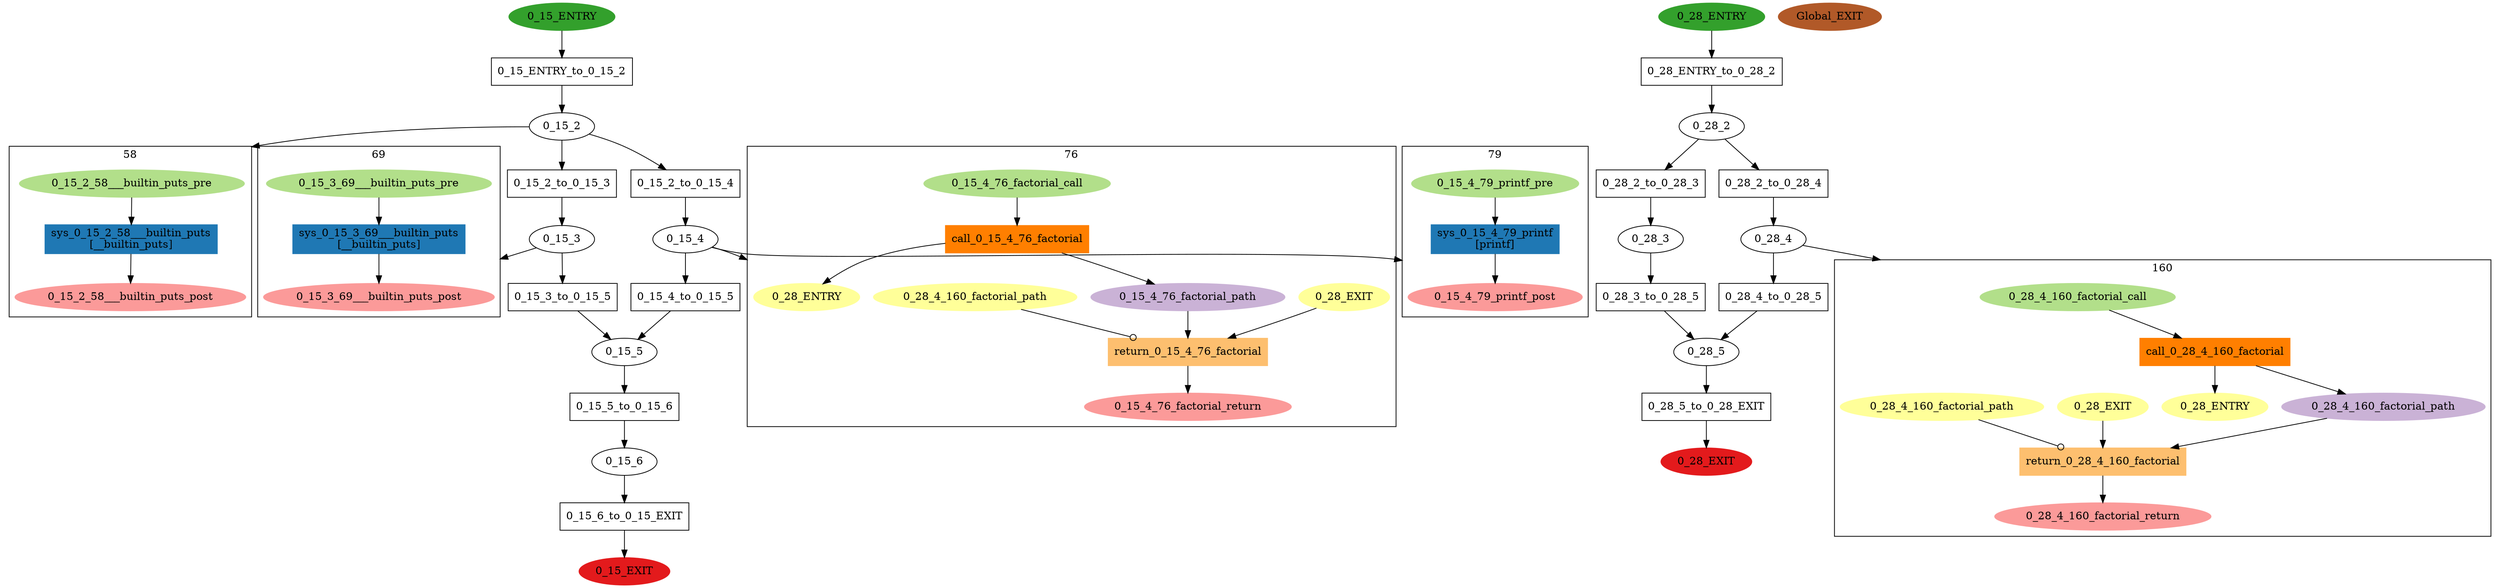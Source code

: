 digraph model { 
compound=true; 
node  [style="filled", colorscheme="paired12"];  "0_15_ENTRY" [shape=ellipse, color=4, style=filled];
  "0_28_EXIT" [shape=ellipse, color=6, style=filled];
  "0_28_3" [shape=ellipse, style=""];
  "0_28_2" [shape=ellipse, style=""];
  "0_28_5" [shape=ellipse, style=""];
  "0_28_4" [shape=ellipse, style=""];
subgraph "cluster_0_28_4_160" { 
label="160"  "0_28_4_160_factorial_call" [shape=ellipse, style=""];
  "0_28_4_160_factorial_path" [shape=ellipse, color=9, style=filled];
  "0_28_4_160_factorial_0_28_4_160_factorial_path_ref" [label="0_28_4_160_factorial_path", shape=ellipse, color=11, style=filled];
  "0_28_4_160_factorial_entry_ref" [label="0_28_ENTRY", shape=ellipse, color=11, style=filled];
  "0_28_4_160_factorial_return" [shape=ellipse, style=""];
  "0_28_4_160_factorial_exit_ref" [label="0_28_EXIT", shape=ellipse, color=11, style=filled];
  "return_0_28_4_160_factorial" [shape=box, style=""];
  "return_0_28_4_160_factorial" [color=7, style=filled];
  "return_0_28_4_160_factorial" [label="return_0_28_4_160_factorial\n"];
  "call_0_28_4_160_factorial" [shape=box, style=""];
  "call_0_28_4_160_factorial" [color=8, style=filled];
  "call_0_28_4_160_factorial" [label="call_0_28_4_160_factorial\n"];
  "call_0_28_4_160_factorial" -> "0_28_4_160_factorial_entry_ref" [label="", arrowhead="normal"];
  "return_0_28_4_160_factorial" -> "0_28_4_160_factorial_return" [label="", arrowhead="normal"];
  "0_28_4_160_factorial_exit_ref" -> "return_0_28_4_160_factorial" [label="", arrowhead="normal"];
  "0_28_4_160_factorial_path" -> "return_0_28_4_160_factorial" [label="", arrowhead="normal"];
  "call_0_28_4_160_factorial" -> "0_28_4_160_factorial_path" [label="", arrowhead="normal"];
  "0_28_4_160_factorial_0_28_4_160_factorial_path_ref" -> "return_0_28_4_160_factorial" [label="", arrowhead="odot"];
  "0_28_4_160_factorial_call" -> "call_0_28_4_160_factorial" [label="", arrowhead="normal"];
}
  "0_28_4" -> "0_28_4_160_factorial_call" [lhead="cluster_0_28_4_160"];
  "0_28_4_160_factorial_call" [color=3, style=filled];
  "0_28_4_160_factorial_return" [color=5, style=filled];
  "0_15_EXIT" [shape=ellipse, color=6, style=filled];
  "0_28_ENTRY" [shape=ellipse, color=4, style=filled];
  "0_15_2" [shape=ellipse, style=""];
subgraph "cluster_0_15_2_58" { 
label="58"  "0_15_2_58___builtin_puts_pre" [shape=ellipse, style=""];
  "0_15_2_58___builtin_puts_post" [shape=ellipse, style=""];
  "sys_0_15_2_58___builtin_puts" [shape=box, style=""];
  "sys_0_15_2_58___builtin_puts" [color=2, style=filled];
  "sys_0_15_2_58___builtin_puts" [label="sys_0_15_2_58___builtin_puts\n[__builtin_puts]"];
  "sys_0_15_2_58___builtin_puts" -> "0_15_2_58___builtin_puts_post" [label="", arrowhead="normal"];
  "0_15_2_58___builtin_puts_pre" -> "sys_0_15_2_58___builtin_puts" [label="", arrowhead="normal"];
}
  "0_15_2" -> "0_15_2_58___builtin_puts_pre" [lhead="cluster_0_15_2_58"];
  "0_15_2_58___builtin_puts_pre" [color=3, style=filled];
  "0_15_2_58___builtin_puts_post" [color=5, style=filled];
  "0_15_3" [shape=ellipse, style=""];
subgraph "cluster_0_15_3_69" { 
label="69"  "0_15_3_69___builtin_puts_post" [shape=ellipse, style=""];
  "0_15_3_69___builtin_puts_pre" [shape=ellipse, style=""];
  "sys_0_15_3_69___builtin_puts" [shape=box, style=""];
  "sys_0_15_3_69___builtin_puts" [color=2, style=filled];
  "sys_0_15_3_69___builtin_puts" [label="sys_0_15_3_69___builtin_puts\n[__builtin_puts]"];
  "sys_0_15_3_69___builtin_puts" -> "0_15_3_69___builtin_puts_post" [label="", arrowhead="normal"];
  "0_15_3_69___builtin_puts_pre" -> "sys_0_15_3_69___builtin_puts" [label="", arrowhead="normal"];
}
  "0_15_3" -> "0_15_3_69___builtin_puts_post" [lhead="cluster_0_15_3_69"];
  "0_15_3_69___builtin_puts_pre" [color=3, style=filled];
  "0_15_3_69___builtin_puts_post" [color=5, style=filled];
  "Global_EXIT" [shape=ellipse, color=12, style=filled];
  "0_15_6" [shape=ellipse, style=""];
  "0_15_4" [shape=ellipse, style=""];
subgraph "cluster_0_15_4_76" { 
label="76"  "0_15_4_76_factorial_entry_ref" [label="0_28_ENTRY", shape=ellipse, color=11, style=filled];
  "0_15_4_76_factorial_0_28_4_160_factorial_path_ref" [label="0_28_4_160_factorial_path", shape=ellipse, color=11, style=filled];
  "0_15_4_76_factorial_return" [shape=ellipse, style=""];
  "0_15_4_76_factorial_exit_ref" [label="0_28_EXIT", shape=ellipse, color=11, style=filled];
  "0_15_4_76_factorial_call" [shape=ellipse, style=""];
  "0_15_4_76_factorial_path" [shape=ellipse, color=9, style=filled];
  "return_0_15_4_76_factorial" [shape=box, style=""];
  "return_0_15_4_76_factorial" [color=7, style=filled];
  "return_0_15_4_76_factorial" [label="return_0_15_4_76_factorial\n"];
  "call_0_15_4_76_factorial" [shape=box, style=""];
  "call_0_15_4_76_factorial" [color=8, style=filled];
  "call_0_15_4_76_factorial" [label="call_0_15_4_76_factorial\n"];
  "return_0_15_4_76_factorial" -> "0_15_4_76_factorial_return" [label="", arrowhead="normal"];
  "call_0_15_4_76_factorial" -> "0_15_4_76_factorial_path" [label="", arrowhead="normal"];
  "call_0_15_4_76_factorial" -> "0_15_4_76_factorial_entry_ref" [label="", arrowhead="normal"];
  "0_15_4_76_factorial_path" -> "return_0_15_4_76_factorial" [label="", arrowhead="normal"];
  "0_15_4_76_factorial_exit_ref" -> "return_0_15_4_76_factorial" [label="", arrowhead="normal"];
  "0_15_4_76_factorial_0_28_4_160_factorial_path_ref" -> "return_0_15_4_76_factorial" [label="", arrowhead="odot"];
  "0_15_4_76_factorial_call" -> "call_0_15_4_76_factorial" [label="", arrowhead="normal"];
}
  "0_15_4" -> "0_15_4_76_factorial_entry_ref" [lhead="cluster_0_15_4_76"];
  "0_15_4_76_factorial_call" [color=3, style=filled];
  "0_15_4_76_factorial_return" [color=5, style=filled];
subgraph "cluster_0_15_4_79" { 
label="79"  "0_15_4_79_printf_post" [shape=ellipse, style=""];
  "0_15_4_79_printf_pre" [shape=ellipse, style=""];
  "sys_0_15_4_79_printf" [shape=box, style=""];
  "sys_0_15_4_79_printf" [color=2, style=filled];
  "sys_0_15_4_79_printf" [label="sys_0_15_4_79_printf\n[printf]"];
  "0_15_4_79_printf_pre" -> "sys_0_15_4_79_printf" [label="", arrowhead="normal"];
  "sys_0_15_4_79_printf" -> "0_15_4_79_printf_post" [label="", arrowhead="normal"];
}
  "0_15_4" -> "0_15_4_79_printf_post" [lhead="cluster_0_15_4_79"];
  "0_15_4_79_printf_pre" [color=3, style=filled];
  "0_15_4_79_printf_post" [color=5, style=filled];
  "0_15_5" [shape=ellipse, style=""];
  "0_15_ENTRY_to_0_15_2" [shape=box, style=""];
  "0_15_ENTRY_to_0_15_2" [label="0_15_ENTRY_to_0_15_2\n"];
  "0_15_2_to_0_15_3" [shape=box, style=""];
  "0_15_2_to_0_15_3" [label="0_15_2_to_0_15_3\n"];
  "0_15_2_to_0_15_4" [shape=box, style=""];
  "0_15_2_to_0_15_4" [label="0_15_2_to_0_15_4\n"];
  "0_15_5_to_0_15_6" [shape=box, style=""];
  "0_15_5_to_0_15_6" [label="0_15_5_to_0_15_6\n"];
  "0_15_3_to_0_15_5" [shape=box, style=""];
  "0_15_3_to_0_15_5" [label="0_15_3_to_0_15_5\n"];
  "0_15_6_to_0_15_EXIT" [shape=box, style=""];
  "0_15_6_to_0_15_EXIT" [label="0_15_6_to_0_15_EXIT\n"];
  "0_28_3_to_0_28_5" [shape=box, style=""];
  "0_28_3_to_0_28_5" [label="0_28_3_to_0_28_5\n"];
  "0_28_4_to_0_28_5" [shape=box, style=""];
  "0_28_4_to_0_28_5" [label="0_28_4_to_0_28_5\n"];
  "0_28_2_to_0_28_3" [shape=box, style=""];
  "0_28_2_to_0_28_3" [label="0_28_2_to_0_28_3\n"];
  "0_28_2_to_0_28_4" [shape=box, style=""];
  "0_28_2_to_0_28_4" [label="0_28_2_to_0_28_4\n"];
  "0_28_ENTRY_to_0_28_2" [shape=box, style=""];
  "0_28_ENTRY_to_0_28_2" [label="0_28_ENTRY_to_0_28_2\n"];
  "0_15_4_to_0_15_5" [shape=box, style=""];
  "0_15_4_to_0_15_5" [label="0_15_4_to_0_15_5\n"];
  "0_28_5_to_0_28_EXIT" [shape=box, style=""];
  "0_28_5_to_0_28_EXIT" [label="0_28_5_to_0_28_EXIT\n"];
  "0_28_2" -> "0_28_2_to_0_28_4" [label="", arrowhead="normal"];
  "0_15_2" -> "0_15_2_to_0_15_3" [label="", arrowhead="normal"];
  "0_15_5" -> "0_15_5_to_0_15_6" [label="", arrowhead="normal"];
  "0_15_3_to_0_15_5" -> "0_15_5" [label="", arrowhead="normal"];
  "0_15_6" -> "0_15_6_to_0_15_EXIT" [label="", arrowhead="normal"];
  "0_28_5" -> "0_28_5_to_0_28_EXIT" [label="", arrowhead="normal"];
  "0_15_4" -> "0_15_4_to_0_15_5" [label="", arrowhead="normal"];
  "0_15_2_to_0_15_3" -> "0_15_3" [label="", arrowhead="normal"];
  "0_15_4_to_0_15_5" -> "0_15_5" [label="", arrowhead="normal"];
  "0_15_5_to_0_15_6" -> "0_15_6" [label="", arrowhead="normal"];
  "0_28_5_to_0_28_EXIT" -> "0_28_EXIT" [label="", arrowhead="normal"];
  "0_15_3" -> "0_15_3_to_0_15_5" [label="", arrowhead="normal"];
  "0_28_3" -> "0_28_3_to_0_28_5" [label="", arrowhead="normal"];
  "0_15_2_to_0_15_4" -> "0_15_4" [label="", arrowhead="normal"];
  "0_28_3_to_0_28_5" -> "0_28_5" [label="", arrowhead="normal"];
  "0_28_2_to_0_28_4" -> "0_28_4" [label="", arrowhead="normal"];
  "0_28_4_to_0_28_5" -> "0_28_5" [label="", arrowhead="normal"];
  "0_28_2" -> "0_28_2_to_0_28_3" [label="", arrowhead="normal"];
  "0_15_6_to_0_15_EXIT" -> "0_15_EXIT" [label="", arrowhead="normal"];
  "0_28_ENTRY" -> "0_28_ENTRY_to_0_28_2" [label="", arrowhead="normal"];
  "0_15_2" -> "0_15_2_to_0_15_4" [label="", arrowhead="normal"];
  "0_28_ENTRY_to_0_28_2" -> "0_28_2" [label="", arrowhead="normal"];
  "0_15_ENTRY" -> "0_15_ENTRY_to_0_15_2" [label="", arrowhead="normal"];
  "0_15_ENTRY_to_0_15_2" -> "0_15_2" [label="", arrowhead="normal"];
  "0_28_4" -> "0_28_4_to_0_28_5" [label="", arrowhead="normal"];
  "0_28_2_to_0_28_3" -> "0_28_3" [label="", arrowhead="normal"];
}
